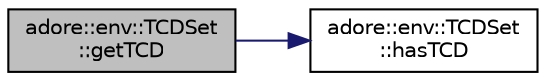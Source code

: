 digraph "adore::env::TCDSet::getTCD"
{
 // LATEX_PDF_SIZE
  edge [fontname="Helvetica",fontsize="10",labelfontname="Helvetica",labelfontsize="10"];
  node [fontname="Helvetica",fontsize="10",shape=record];
  rankdir="LR";
  Node1 [label="adore::env::TCDSet\l::getTCD",height=0.2,width=0.4,color="black", fillcolor="grey75", style="filled", fontcolor="black",tooltip=" "];
  Node1 -> Node2 [color="midnightblue",fontsize="10",style="solid",fontname="Helvetica"];
  Node2 [label="adore::env::TCDSet\l::hasTCD",height=0.2,width=0.4,color="black", fillcolor="white", style="filled",URL="$classadore_1_1env_1_1TCDSet.html#a68b2bf0aa897ed1f5b3058dec897a9c5",tooltip=" "];
}
